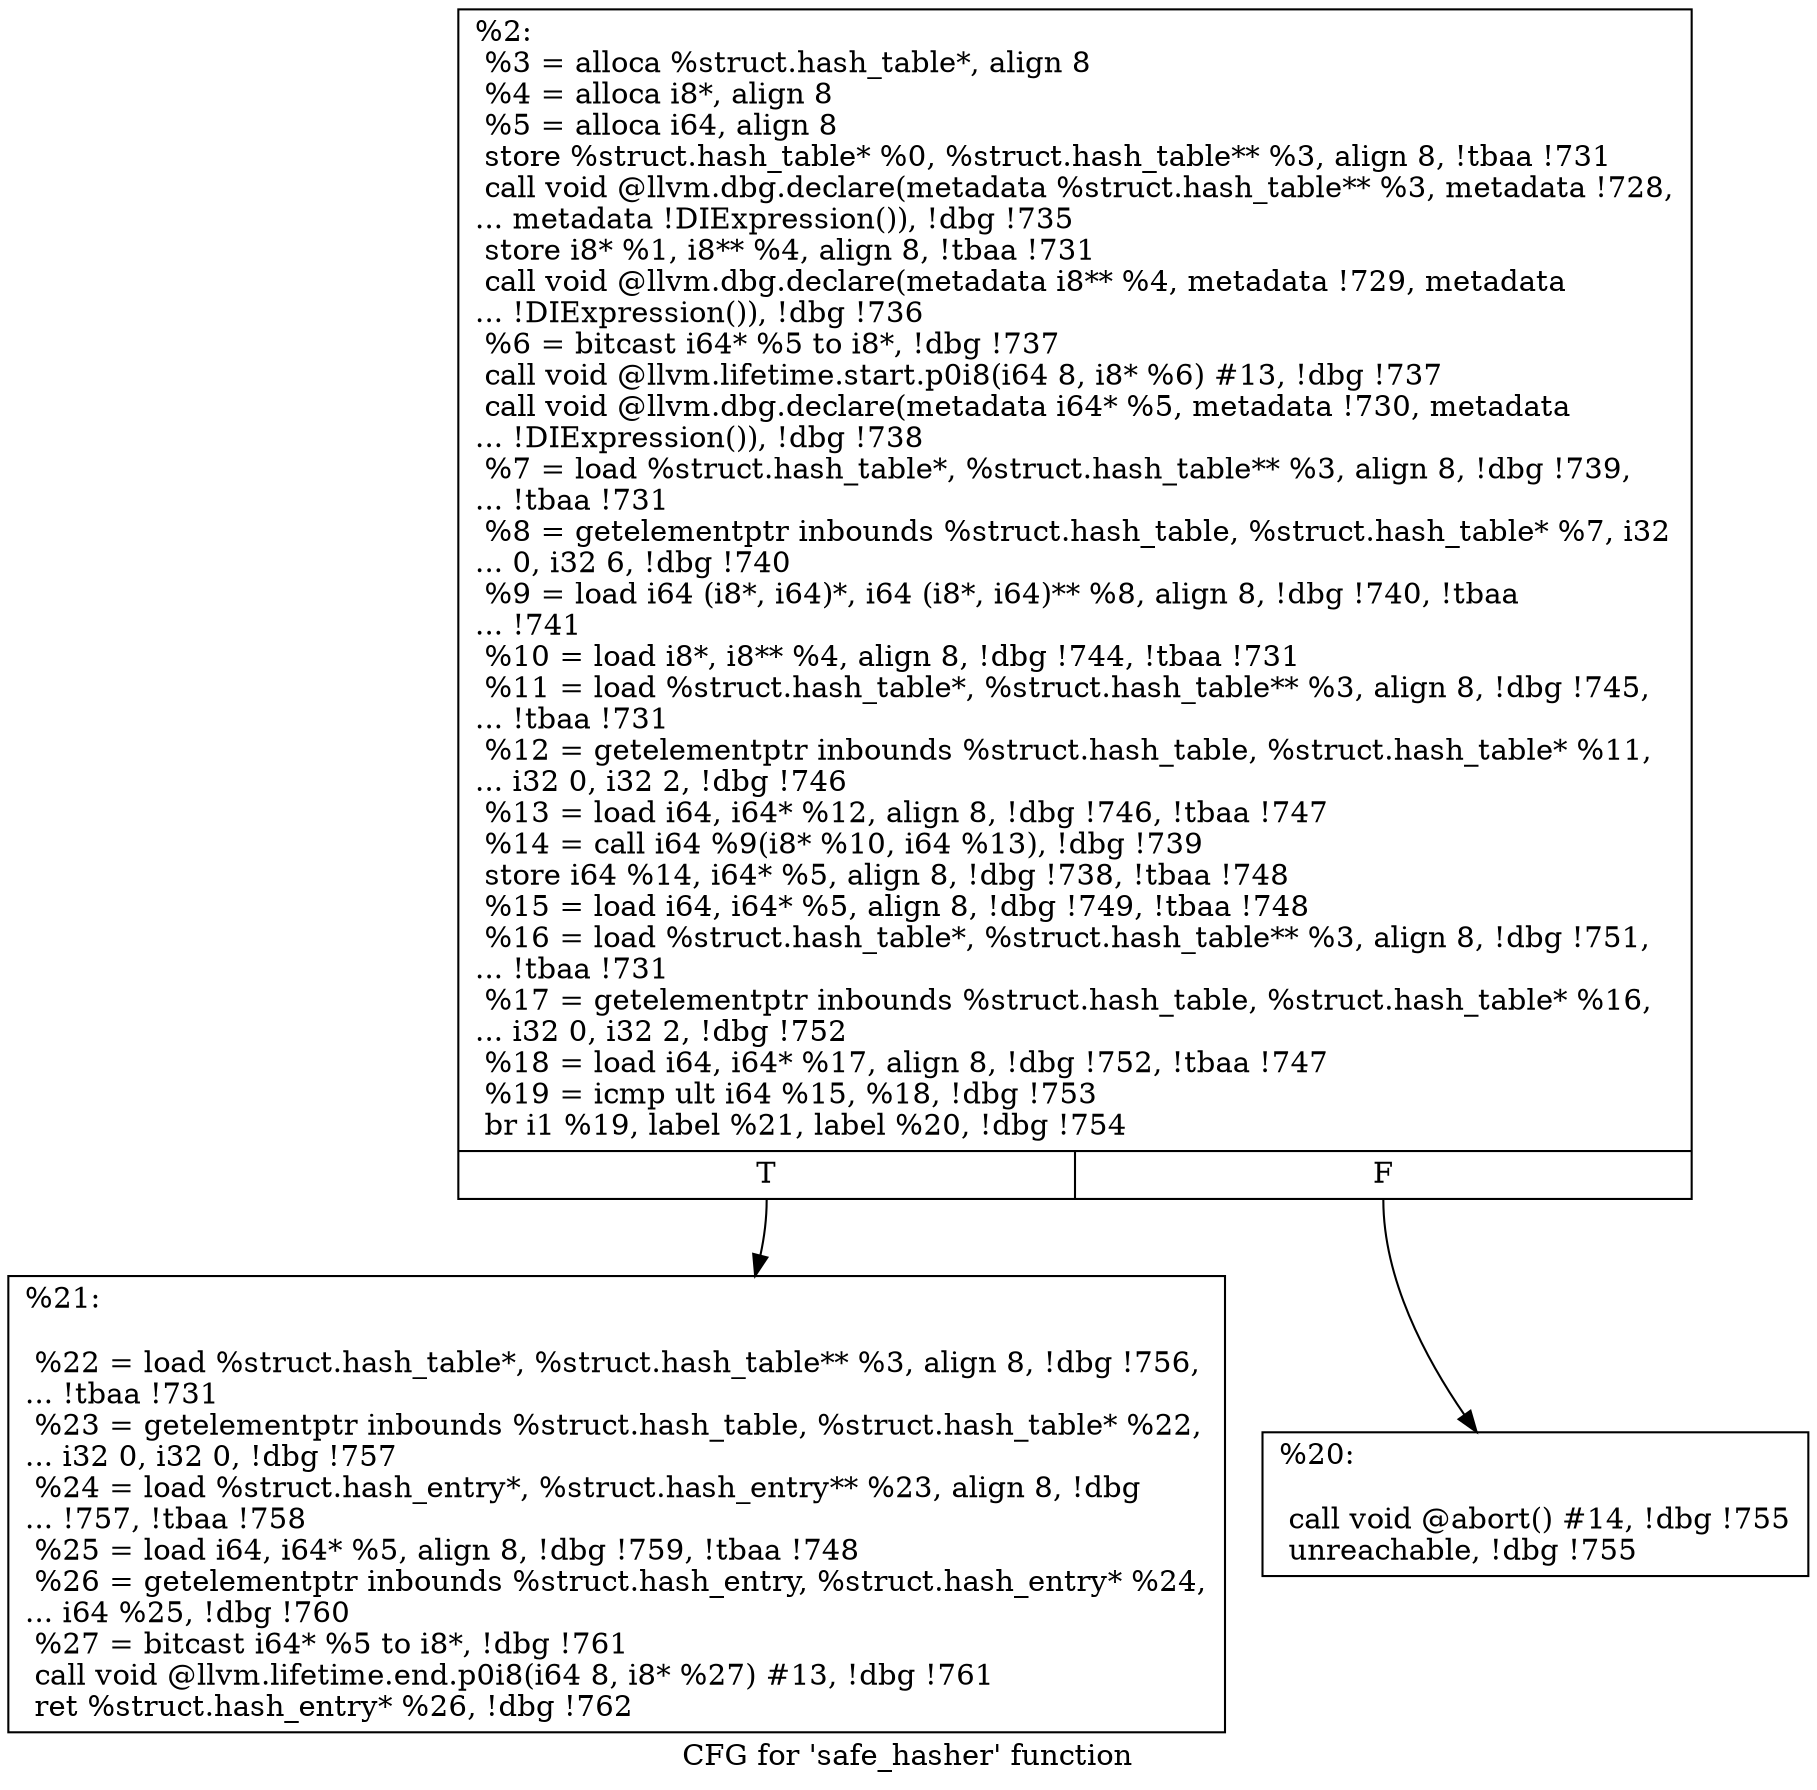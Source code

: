 digraph "CFG for 'safe_hasher' function" {
	label="CFG for 'safe_hasher' function";

	Node0x24ba4c0 [shape=record,label="{%2:\l  %3 = alloca %struct.hash_table*, align 8\l  %4 = alloca i8*, align 8\l  %5 = alloca i64, align 8\l  store %struct.hash_table* %0, %struct.hash_table** %3, align 8, !tbaa !731\l  call void @llvm.dbg.declare(metadata %struct.hash_table** %3, metadata !728,\l... metadata !DIExpression()), !dbg !735\l  store i8* %1, i8** %4, align 8, !tbaa !731\l  call void @llvm.dbg.declare(metadata i8** %4, metadata !729, metadata\l... !DIExpression()), !dbg !736\l  %6 = bitcast i64* %5 to i8*, !dbg !737\l  call void @llvm.lifetime.start.p0i8(i64 8, i8* %6) #13, !dbg !737\l  call void @llvm.dbg.declare(metadata i64* %5, metadata !730, metadata\l... !DIExpression()), !dbg !738\l  %7 = load %struct.hash_table*, %struct.hash_table** %3, align 8, !dbg !739,\l... !tbaa !731\l  %8 = getelementptr inbounds %struct.hash_table, %struct.hash_table* %7, i32\l... 0, i32 6, !dbg !740\l  %9 = load i64 (i8*, i64)*, i64 (i8*, i64)** %8, align 8, !dbg !740, !tbaa\l... !741\l  %10 = load i8*, i8** %4, align 8, !dbg !744, !tbaa !731\l  %11 = load %struct.hash_table*, %struct.hash_table** %3, align 8, !dbg !745,\l... !tbaa !731\l  %12 = getelementptr inbounds %struct.hash_table, %struct.hash_table* %11,\l... i32 0, i32 2, !dbg !746\l  %13 = load i64, i64* %12, align 8, !dbg !746, !tbaa !747\l  %14 = call i64 %9(i8* %10, i64 %13), !dbg !739\l  store i64 %14, i64* %5, align 8, !dbg !738, !tbaa !748\l  %15 = load i64, i64* %5, align 8, !dbg !749, !tbaa !748\l  %16 = load %struct.hash_table*, %struct.hash_table** %3, align 8, !dbg !751,\l... !tbaa !731\l  %17 = getelementptr inbounds %struct.hash_table, %struct.hash_table* %16,\l... i32 0, i32 2, !dbg !752\l  %18 = load i64, i64* %17, align 8, !dbg !752, !tbaa !747\l  %19 = icmp ult i64 %15, %18, !dbg !753\l  br i1 %19, label %21, label %20, !dbg !754\l|{<s0>T|<s1>F}}"];
	Node0x24ba4c0:s0 -> Node0x24bd510;
	Node0x24ba4c0:s1 -> Node0x24bd4c0;
	Node0x24bd4c0 [shape=record,label="{%20:\l\l  call void @abort() #14, !dbg !755\l  unreachable, !dbg !755\l}"];
	Node0x24bd510 [shape=record,label="{%21:\l\l  %22 = load %struct.hash_table*, %struct.hash_table** %3, align 8, !dbg !756,\l... !tbaa !731\l  %23 = getelementptr inbounds %struct.hash_table, %struct.hash_table* %22,\l... i32 0, i32 0, !dbg !757\l  %24 = load %struct.hash_entry*, %struct.hash_entry** %23, align 8, !dbg\l... !757, !tbaa !758\l  %25 = load i64, i64* %5, align 8, !dbg !759, !tbaa !748\l  %26 = getelementptr inbounds %struct.hash_entry, %struct.hash_entry* %24,\l... i64 %25, !dbg !760\l  %27 = bitcast i64* %5 to i8*, !dbg !761\l  call void @llvm.lifetime.end.p0i8(i64 8, i8* %27) #13, !dbg !761\l  ret %struct.hash_entry* %26, !dbg !762\l}"];
}

